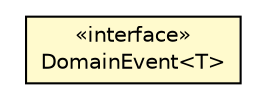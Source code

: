 #!/usr/local/bin/dot
#
# Class diagram 
# Generated by UMLGraph version R5_6_6-8-g8d7759 (http://www.umlgraph.org/)
#

digraph G {
	edge [fontname="Helvetica",fontsize=10,labelfontname="Helvetica",labelfontsize=10];
	node [fontname="Helvetica",fontsize=10,shape=plaintext];
	nodesep=0.25;
	ranksep=0.5;
	// org.dayatang.domain.DomainEvent<T>
	c44116 [label=<<table title="org.dayatang.domain.DomainEvent" border="0" cellborder="1" cellspacing="0" cellpadding="2" port="p" bgcolor="lemonChiffon" href="./DomainEvent.html">
		<tr><td><table border="0" cellspacing="0" cellpadding="1">
<tr><td align="center" balign="center"> &#171;interface&#187; </td></tr>
<tr><td align="center" balign="center"> DomainEvent&lt;T&gt; </td></tr>
		</table></td></tr>
		</table>>, URL="./DomainEvent.html", fontname="Helvetica", fontcolor="black", fontsize=10.0];
}

